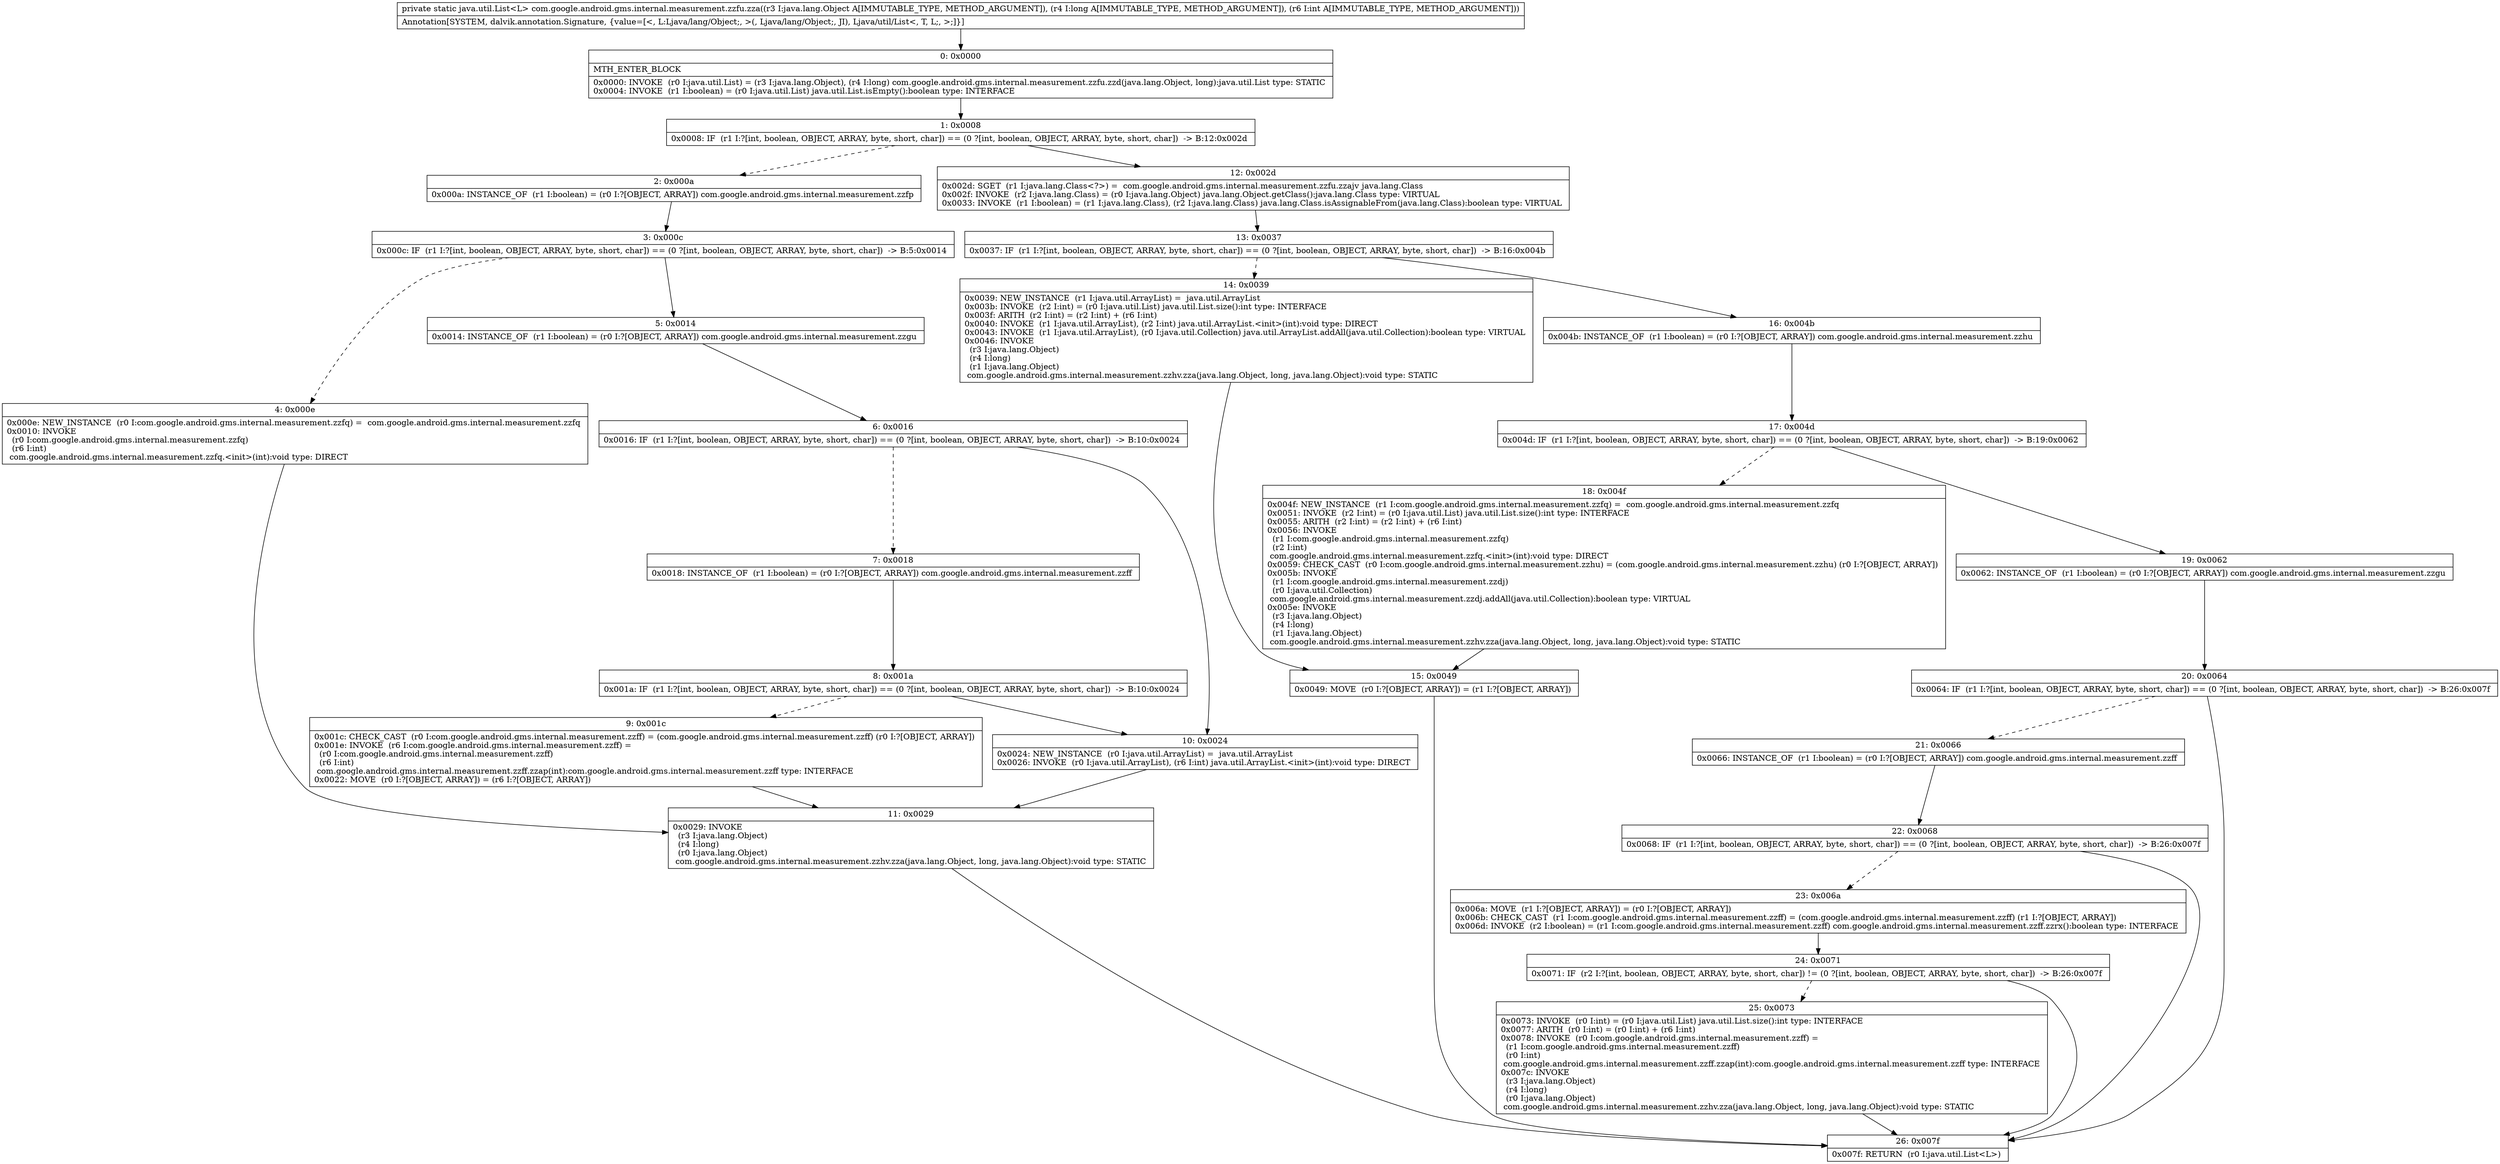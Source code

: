 digraph "CFG forcom.google.android.gms.internal.measurement.zzfu.zza(Ljava\/lang\/Object;JI)Ljava\/util\/List;" {
Node_0 [shape=record,label="{0\:\ 0x0000|MTH_ENTER_BLOCK\l|0x0000: INVOKE  (r0 I:java.util.List) = (r3 I:java.lang.Object), (r4 I:long) com.google.android.gms.internal.measurement.zzfu.zzd(java.lang.Object, long):java.util.List type: STATIC \l0x0004: INVOKE  (r1 I:boolean) = (r0 I:java.util.List) java.util.List.isEmpty():boolean type: INTERFACE \l}"];
Node_1 [shape=record,label="{1\:\ 0x0008|0x0008: IF  (r1 I:?[int, boolean, OBJECT, ARRAY, byte, short, char]) == (0 ?[int, boolean, OBJECT, ARRAY, byte, short, char])  \-\> B:12:0x002d \l}"];
Node_2 [shape=record,label="{2\:\ 0x000a|0x000a: INSTANCE_OF  (r1 I:boolean) = (r0 I:?[OBJECT, ARRAY]) com.google.android.gms.internal.measurement.zzfp \l}"];
Node_3 [shape=record,label="{3\:\ 0x000c|0x000c: IF  (r1 I:?[int, boolean, OBJECT, ARRAY, byte, short, char]) == (0 ?[int, boolean, OBJECT, ARRAY, byte, short, char])  \-\> B:5:0x0014 \l}"];
Node_4 [shape=record,label="{4\:\ 0x000e|0x000e: NEW_INSTANCE  (r0 I:com.google.android.gms.internal.measurement.zzfq) =  com.google.android.gms.internal.measurement.zzfq \l0x0010: INVOKE  \l  (r0 I:com.google.android.gms.internal.measurement.zzfq)\l  (r6 I:int)\l com.google.android.gms.internal.measurement.zzfq.\<init\>(int):void type: DIRECT \l}"];
Node_5 [shape=record,label="{5\:\ 0x0014|0x0014: INSTANCE_OF  (r1 I:boolean) = (r0 I:?[OBJECT, ARRAY]) com.google.android.gms.internal.measurement.zzgu \l}"];
Node_6 [shape=record,label="{6\:\ 0x0016|0x0016: IF  (r1 I:?[int, boolean, OBJECT, ARRAY, byte, short, char]) == (0 ?[int, boolean, OBJECT, ARRAY, byte, short, char])  \-\> B:10:0x0024 \l}"];
Node_7 [shape=record,label="{7\:\ 0x0018|0x0018: INSTANCE_OF  (r1 I:boolean) = (r0 I:?[OBJECT, ARRAY]) com.google.android.gms.internal.measurement.zzff \l}"];
Node_8 [shape=record,label="{8\:\ 0x001a|0x001a: IF  (r1 I:?[int, boolean, OBJECT, ARRAY, byte, short, char]) == (0 ?[int, boolean, OBJECT, ARRAY, byte, short, char])  \-\> B:10:0x0024 \l}"];
Node_9 [shape=record,label="{9\:\ 0x001c|0x001c: CHECK_CAST  (r0 I:com.google.android.gms.internal.measurement.zzff) = (com.google.android.gms.internal.measurement.zzff) (r0 I:?[OBJECT, ARRAY]) \l0x001e: INVOKE  (r6 I:com.google.android.gms.internal.measurement.zzff) = \l  (r0 I:com.google.android.gms.internal.measurement.zzff)\l  (r6 I:int)\l com.google.android.gms.internal.measurement.zzff.zzap(int):com.google.android.gms.internal.measurement.zzff type: INTERFACE \l0x0022: MOVE  (r0 I:?[OBJECT, ARRAY]) = (r6 I:?[OBJECT, ARRAY]) \l}"];
Node_10 [shape=record,label="{10\:\ 0x0024|0x0024: NEW_INSTANCE  (r0 I:java.util.ArrayList) =  java.util.ArrayList \l0x0026: INVOKE  (r0 I:java.util.ArrayList), (r6 I:int) java.util.ArrayList.\<init\>(int):void type: DIRECT \l}"];
Node_11 [shape=record,label="{11\:\ 0x0029|0x0029: INVOKE  \l  (r3 I:java.lang.Object)\l  (r4 I:long)\l  (r0 I:java.lang.Object)\l com.google.android.gms.internal.measurement.zzhv.zza(java.lang.Object, long, java.lang.Object):void type: STATIC \l}"];
Node_12 [shape=record,label="{12\:\ 0x002d|0x002d: SGET  (r1 I:java.lang.Class\<?\>) =  com.google.android.gms.internal.measurement.zzfu.zzajv java.lang.Class \l0x002f: INVOKE  (r2 I:java.lang.Class) = (r0 I:java.lang.Object) java.lang.Object.getClass():java.lang.Class type: VIRTUAL \l0x0033: INVOKE  (r1 I:boolean) = (r1 I:java.lang.Class), (r2 I:java.lang.Class) java.lang.Class.isAssignableFrom(java.lang.Class):boolean type: VIRTUAL \l}"];
Node_13 [shape=record,label="{13\:\ 0x0037|0x0037: IF  (r1 I:?[int, boolean, OBJECT, ARRAY, byte, short, char]) == (0 ?[int, boolean, OBJECT, ARRAY, byte, short, char])  \-\> B:16:0x004b \l}"];
Node_14 [shape=record,label="{14\:\ 0x0039|0x0039: NEW_INSTANCE  (r1 I:java.util.ArrayList) =  java.util.ArrayList \l0x003b: INVOKE  (r2 I:int) = (r0 I:java.util.List) java.util.List.size():int type: INTERFACE \l0x003f: ARITH  (r2 I:int) = (r2 I:int) + (r6 I:int) \l0x0040: INVOKE  (r1 I:java.util.ArrayList), (r2 I:int) java.util.ArrayList.\<init\>(int):void type: DIRECT \l0x0043: INVOKE  (r1 I:java.util.ArrayList), (r0 I:java.util.Collection) java.util.ArrayList.addAll(java.util.Collection):boolean type: VIRTUAL \l0x0046: INVOKE  \l  (r3 I:java.lang.Object)\l  (r4 I:long)\l  (r1 I:java.lang.Object)\l com.google.android.gms.internal.measurement.zzhv.zza(java.lang.Object, long, java.lang.Object):void type: STATIC \l}"];
Node_15 [shape=record,label="{15\:\ 0x0049|0x0049: MOVE  (r0 I:?[OBJECT, ARRAY]) = (r1 I:?[OBJECT, ARRAY]) \l}"];
Node_16 [shape=record,label="{16\:\ 0x004b|0x004b: INSTANCE_OF  (r1 I:boolean) = (r0 I:?[OBJECT, ARRAY]) com.google.android.gms.internal.measurement.zzhu \l}"];
Node_17 [shape=record,label="{17\:\ 0x004d|0x004d: IF  (r1 I:?[int, boolean, OBJECT, ARRAY, byte, short, char]) == (0 ?[int, boolean, OBJECT, ARRAY, byte, short, char])  \-\> B:19:0x0062 \l}"];
Node_18 [shape=record,label="{18\:\ 0x004f|0x004f: NEW_INSTANCE  (r1 I:com.google.android.gms.internal.measurement.zzfq) =  com.google.android.gms.internal.measurement.zzfq \l0x0051: INVOKE  (r2 I:int) = (r0 I:java.util.List) java.util.List.size():int type: INTERFACE \l0x0055: ARITH  (r2 I:int) = (r2 I:int) + (r6 I:int) \l0x0056: INVOKE  \l  (r1 I:com.google.android.gms.internal.measurement.zzfq)\l  (r2 I:int)\l com.google.android.gms.internal.measurement.zzfq.\<init\>(int):void type: DIRECT \l0x0059: CHECK_CAST  (r0 I:com.google.android.gms.internal.measurement.zzhu) = (com.google.android.gms.internal.measurement.zzhu) (r0 I:?[OBJECT, ARRAY]) \l0x005b: INVOKE  \l  (r1 I:com.google.android.gms.internal.measurement.zzdj)\l  (r0 I:java.util.Collection)\l com.google.android.gms.internal.measurement.zzdj.addAll(java.util.Collection):boolean type: VIRTUAL \l0x005e: INVOKE  \l  (r3 I:java.lang.Object)\l  (r4 I:long)\l  (r1 I:java.lang.Object)\l com.google.android.gms.internal.measurement.zzhv.zza(java.lang.Object, long, java.lang.Object):void type: STATIC \l}"];
Node_19 [shape=record,label="{19\:\ 0x0062|0x0062: INSTANCE_OF  (r1 I:boolean) = (r0 I:?[OBJECT, ARRAY]) com.google.android.gms.internal.measurement.zzgu \l}"];
Node_20 [shape=record,label="{20\:\ 0x0064|0x0064: IF  (r1 I:?[int, boolean, OBJECT, ARRAY, byte, short, char]) == (0 ?[int, boolean, OBJECT, ARRAY, byte, short, char])  \-\> B:26:0x007f \l}"];
Node_21 [shape=record,label="{21\:\ 0x0066|0x0066: INSTANCE_OF  (r1 I:boolean) = (r0 I:?[OBJECT, ARRAY]) com.google.android.gms.internal.measurement.zzff \l}"];
Node_22 [shape=record,label="{22\:\ 0x0068|0x0068: IF  (r1 I:?[int, boolean, OBJECT, ARRAY, byte, short, char]) == (0 ?[int, boolean, OBJECT, ARRAY, byte, short, char])  \-\> B:26:0x007f \l}"];
Node_23 [shape=record,label="{23\:\ 0x006a|0x006a: MOVE  (r1 I:?[OBJECT, ARRAY]) = (r0 I:?[OBJECT, ARRAY]) \l0x006b: CHECK_CAST  (r1 I:com.google.android.gms.internal.measurement.zzff) = (com.google.android.gms.internal.measurement.zzff) (r1 I:?[OBJECT, ARRAY]) \l0x006d: INVOKE  (r2 I:boolean) = (r1 I:com.google.android.gms.internal.measurement.zzff) com.google.android.gms.internal.measurement.zzff.zzrx():boolean type: INTERFACE \l}"];
Node_24 [shape=record,label="{24\:\ 0x0071|0x0071: IF  (r2 I:?[int, boolean, OBJECT, ARRAY, byte, short, char]) != (0 ?[int, boolean, OBJECT, ARRAY, byte, short, char])  \-\> B:26:0x007f \l}"];
Node_25 [shape=record,label="{25\:\ 0x0073|0x0073: INVOKE  (r0 I:int) = (r0 I:java.util.List) java.util.List.size():int type: INTERFACE \l0x0077: ARITH  (r0 I:int) = (r0 I:int) + (r6 I:int) \l0x0078: INVOKE  (r0 I:com.google.android.gms.internal.measurement.zzff) = \l  (r1 I:com.google.android.gms.internal.measurement.zzff)\l  (r0 I:int)\l com.google.android.gms.internal.measurement.zzff.zzap(int):com.google.android.gms.internal.measurement.zzff type: INTERFACE \l0x007c: INVOKE  \l  (r3 I:java.lang.Object)\l  (r4 I:long)\l  (r0 I:java.lang.Object)\l com.google.android.gms.internal.measurement.zzhv.zza(java.lang.Object, long, java.lang.Object):void type: STATIC \l}"];
Node_26 [shape=record,label="{26\:\ 0x007f|0x007f: RETURN  (r0 I:java.util.List\<L\>) \l}"];
MethodNode[shape=record,label="{private static java.util.List\<L\> com.google.android.gms.internal.measurement.zzfu.zza((r3 I:java.lang.Object A[IMMUTABLE_TYPE, METHOD_ARGUMENT]), (r4 I:long A[IMMUTABLE_TYPE, METHOD_ARGUMENT]), (r6 I:int A[IMMUTABLE_TYPE, METHOD_ARGUMENT]))  | Annotation[SYSTEM, dalvik.annotation.Signature, \{value=[\<, L:Ljava\/lang\/Object;, \>(, Ljava\/lang\/Object;, JI), Ljava\/util\/List\<, T, L;, \>;]\}]\l}"];
MethodNode -> Node_0;
Node_0 -> Node_1;
Node_1 -> Node_2[style=dashed];
Node_1 -> Node_12;
Node_2 -> Node_3;
Node_3 -> Node_4[style=dashed];
Node_3 -> Node_5;
Node_4 -> Node_11;
Node_5 -> Node_6;
Node_6 -> Node_7[style=dashed];
Node_6 -> Node_10;
Node_7 -> Node_8;
Node_8 -> Node_9[style=dashed];
Node_8 -> Node_10;
Node_9 -> Node_11;
Node_10 -> Node_11;
Node_11 -> Node_26;
Node_12 -> Node_13;
Node_13 -> Node_14[style=dashed];
Node_13 -> Node_16;
Node_14 -> Node_15;
Node_15 -> Node_26;
Node_16 -> Node_17;
Node_17 -> Node_18[style=dashed];
Node_17 -> Node_19;
Node_18 -> Node_15;
Node_19 -> Node_20;
Node_20 -> Node_21[style=dashed];
Node_20 -> Node_26;
Node_21 -> Node_22;
Node_22 -> Node_23[style=dashed];
Node_22 -> Node_26;
Node_23 -> Node_24;
Node_24 -> Node_25[style=dashed];
Node_24 -> Node_26;
Node_25 -> Node_26;
}


